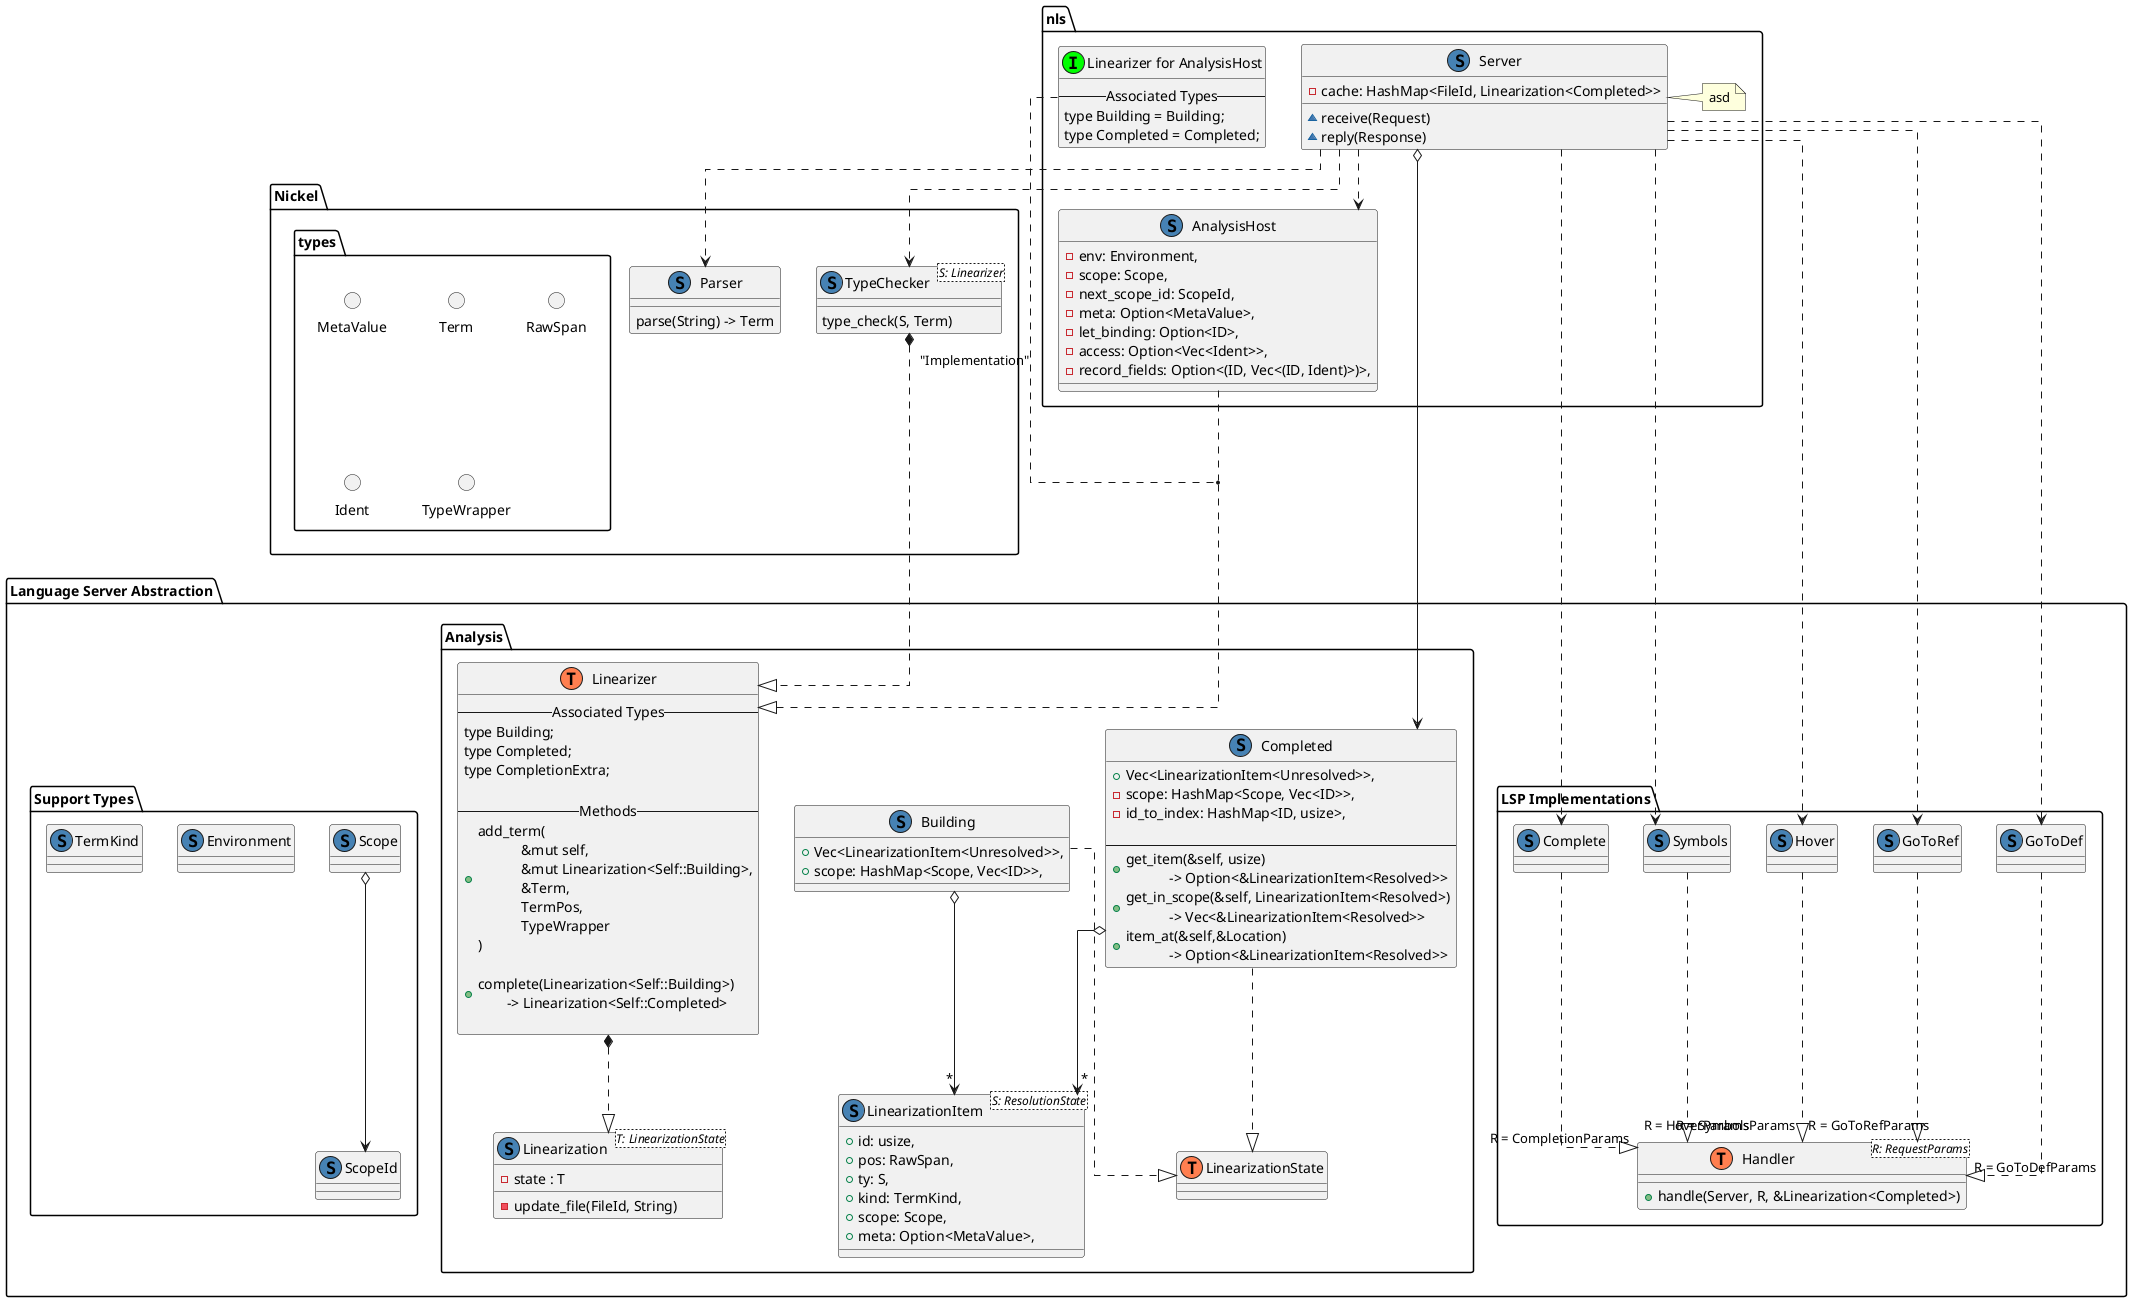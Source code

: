 @startuml
skinparam linetype ortho
skinparam groupInheritance 2

package "Language Server Abstraction" {

    package Analysis {

        class Linearizer << (T,coral) >> {
            -- Associated Types --
            type Building;
            type Completed;
            type CompletionExtra;

            -- Methods --
            + add_term(\n\
            &mut self,\n\
            &mut Linearization<Self::Building>,\n\
            &Term,\n\
            TermPos,\n\
            TypeWrapper
            )

            +complete(Linearization<Self::Building>)\n\t-> Linearization<Self::Completed>

        }

        class Linearization<T: LinearizationState> << (S,steelblue) >> {
            - state : T
            - update_file(FileId, String)
        }


        class LinearizationState << (T,coral) >> {}

        class Building << (S,steelblue) >> {
            + Vec<LinearizationItem<Unresolved>>,
            + scope: HashMap<Scope, Vec<ID>>,
        }

        class Completed << (S,steelblue) >> {
            + Vec<LinearizationItem<Unresolved>>,
            - scope: HashMap<Scope, Vec<ID>>,
            - id_to_index: HashMap<ID, usize>,

            --
            + get_item(&self, usize) \n\
            -> Option<&LinearizationItem<Resolved>>
            + get_in_scope(&self, LinearizationItem<Resolved>)\n\
            -> Vec<&LinearizationItem<Resolved>>
            + item_at(&self,&Location) \n\
            -> Option<&LinearizationItem<Resolved>>
        }

        class LinearizationItem<S: ResolutionState> << (S,steelblue) >> {
            + id: usize,
            + pos: RawSpan,
            + ty: S,
            + kind: TermKind,
            + scope: Scope,
            + meta: Option<MetaValue>,
        }
    }

    package "LSP Implementations" {
        class Handler <R: RequestParams> << (T,coral) >> {
            + handle(Server, R, &Linearization<Completed>)
        }

        class GoToRef << (S,steelblue) >> {}
        class GoToDef << (S,steelblue) >> {}
        class Complete << (S,steelblue) >> {}
        class Symbols << (S,steelblue) >> {}
        class Hover << (S,steelblue) >> {}
    }


    package "Support Types" {
        class Scope << (S,steelblue) >> {}
        class ScopeId << (S,steelblue) >> {}
        class Environment << (S,steelblue) >> {}
        class TermKind << (S,steelblue) >> {}
    }
}

package nls {

    class Server << (S,steelblue) >> {
        - cache: HashMap<FileId, Linearization<Completed>>

        ~ receive(Request)
        ~ reply(Response)
    }
    note right of Server: asd

    class AnalysisHost << (S,steelblue) >> {
        - env: Environment,
        - scope: Scope,
        - next_scope_id: ScopeId,
        - meta: Option<MetaValue>,
        - let_binding: Option<ID>,
        - access: Option<Vec<Ident>>,
        - {field} record_fields: Option<(ID, Vec<(ID, Ident)>)>,

    }

    class "Linearizer for AnalysisHost" as impl_linearizer_for_AnalysisHost << (I,lime) >> {
        -- Associated Types --
        type Building = Building;
        type Completed = Completed;
    }

}

package Nickel {

    package types {

        circle MetaValue << (S,steelblue) >> {}

        circle Term << (S,steelblue) >> {}

        circle RawSpan << (S,steelblue) >> {}

        circle Ident << (S,steelblue) >> {}

        circle TypeWrapper << (S,steelblue) >> {}

    }

    class Parser << (S,steelblue) >> {
        parse(String) -> Term
    }

    class TypeChecker<S: Linearizer> << (S,steelblue) >> {
        type_check(S, Term)
    }

}

AnalysisHost ..|> Linearizer
impl_linearizer_for_AnalysisHost . (AnalysisHost, Linearizer) : "Implementation"

' impl_linearizer_for_AnalysisHost ..> Building
' impl_linearizer_for_AnalysisHost ..> Completed



Completed ..|> LinearizationState
Completed o--> "*" LinearizationItem
' Completed o--> Scope


Building o--> "*" LinearizationItem
Building ..|> LinearizationState

' Building o--> Scope

' AnalysisHost o--> Scope
' AnalysisHost o--> ScopeId
' AnalysisHost o--> Environment
' AnalysisHost o--> MetaValue
' AnalysisHost o--> Ident

Linearizer *..|> Linearization
' Linearizer ..> Term
' Linearizer ..> TypeWrapper
' Linearizer ..> Ident


' LinearizationItem o--> RawSpan
' LinearizationItem o--> Scope
' LinearizationItem o--> TermKind
' LinearizationItem o--> MetaValue

Scope o--> ScopeId

Server o--> Completed
Server ..> AnalysisHost
Server ..> TypeChecker
Server ..> Parser

Server ..> GoToRef
Server ..> GoToDef
Server ..> Complete
Server ..> Symbols
Server ..> Hover

GoToRef ..|> "R = GoToRefParams" Handler
GoToDef  ..|>"R = GoToDefParams" Handler
Complete  ..|>"R = CompletionParams" Handler
Symbols ..|>"R = SymbolsParams" Handler
Hover ..|> "R = HoverParams" Handler

TypeChecker *..|> Linearizer
' Parser ..> Term








@enduml
